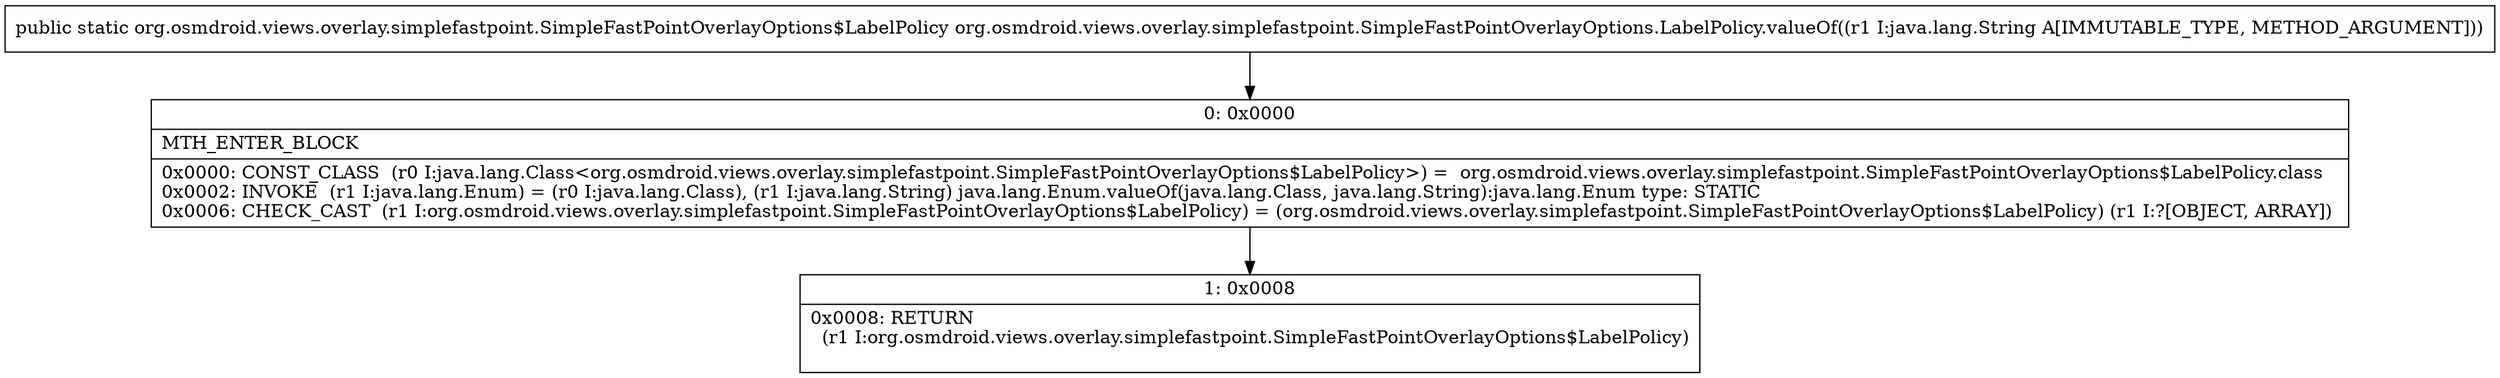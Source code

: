 digraph "CFG fororg.osmdroid.views.overlay.simplefastpoint.SimpleFastPointOverlayOptions.LabelPolicy.valueOf(Ljava\/lang\/String;)Lorg\/osmdroid\/views\/overlay\/simplefastpoint\/SimpleFastPointOverlayOptions$LabelPolicy;" {
Node_0 [shape=record,label="{0\:\ 0x0000|MTH_ENTER_BLOCK\l|0x0000: CONST_CLASS  (r0 I:java.lang.Class\<org.osmdroid.views.overlay.simplefastpoint.SimpleFastPointOverlayOptions$LabelPolicy\>) =  org.osmdroid.views.overlay.simplefastpoint.SimpleFastPointOverlayOptions$LabelPolicy.class \l0x0002: INVOKE  (r1 I:java.lang.Enum) = (r0 I:java.lang.Class), (r1 I:java.lang.String) java.lang.Enum.valueOf(java.lang.Class, java.lang.String):java.lang.Enum type: STATIC \l0x0006: CHECK_CAST  (r1 I:org.osmdroid.views.overlay.simplefastpoint.SimpleFastPointOverlayOptions$LabelPolicy) = (org.osmdroid.views.overlay.simplefastpoint.SimpleFastPointOverlayOptions$LabelPolicy) (r1 I:?[OBJECT, ARRAY]) \l}"];
Node_1 [shape=record,label="{1\:\ 0x0008|0x0008: RETURN  \l  (r1 I:org.osmdroid.views.overlay.simplefastpoint.SimpleFastPointOverlayOptions$LabelPolicy)\l \l}"];
MethodNode[shape=record,label="{public static org.osmdroid.views.overlay.simplefastpoint.SimpleFastPointOverlayOptions$LabelPolicy org.osmdroid.views.overlay.simplefastpoint.SimpleFastPointOverlayOptions.LabelPolicy.valueOf((r1 I:java.lang.String A[IMMUTABLE_TYPE, METHOD_ARGUMENT])) }"];
MethodNode -> Node_0;
Node_0 -> Node_1;
}

